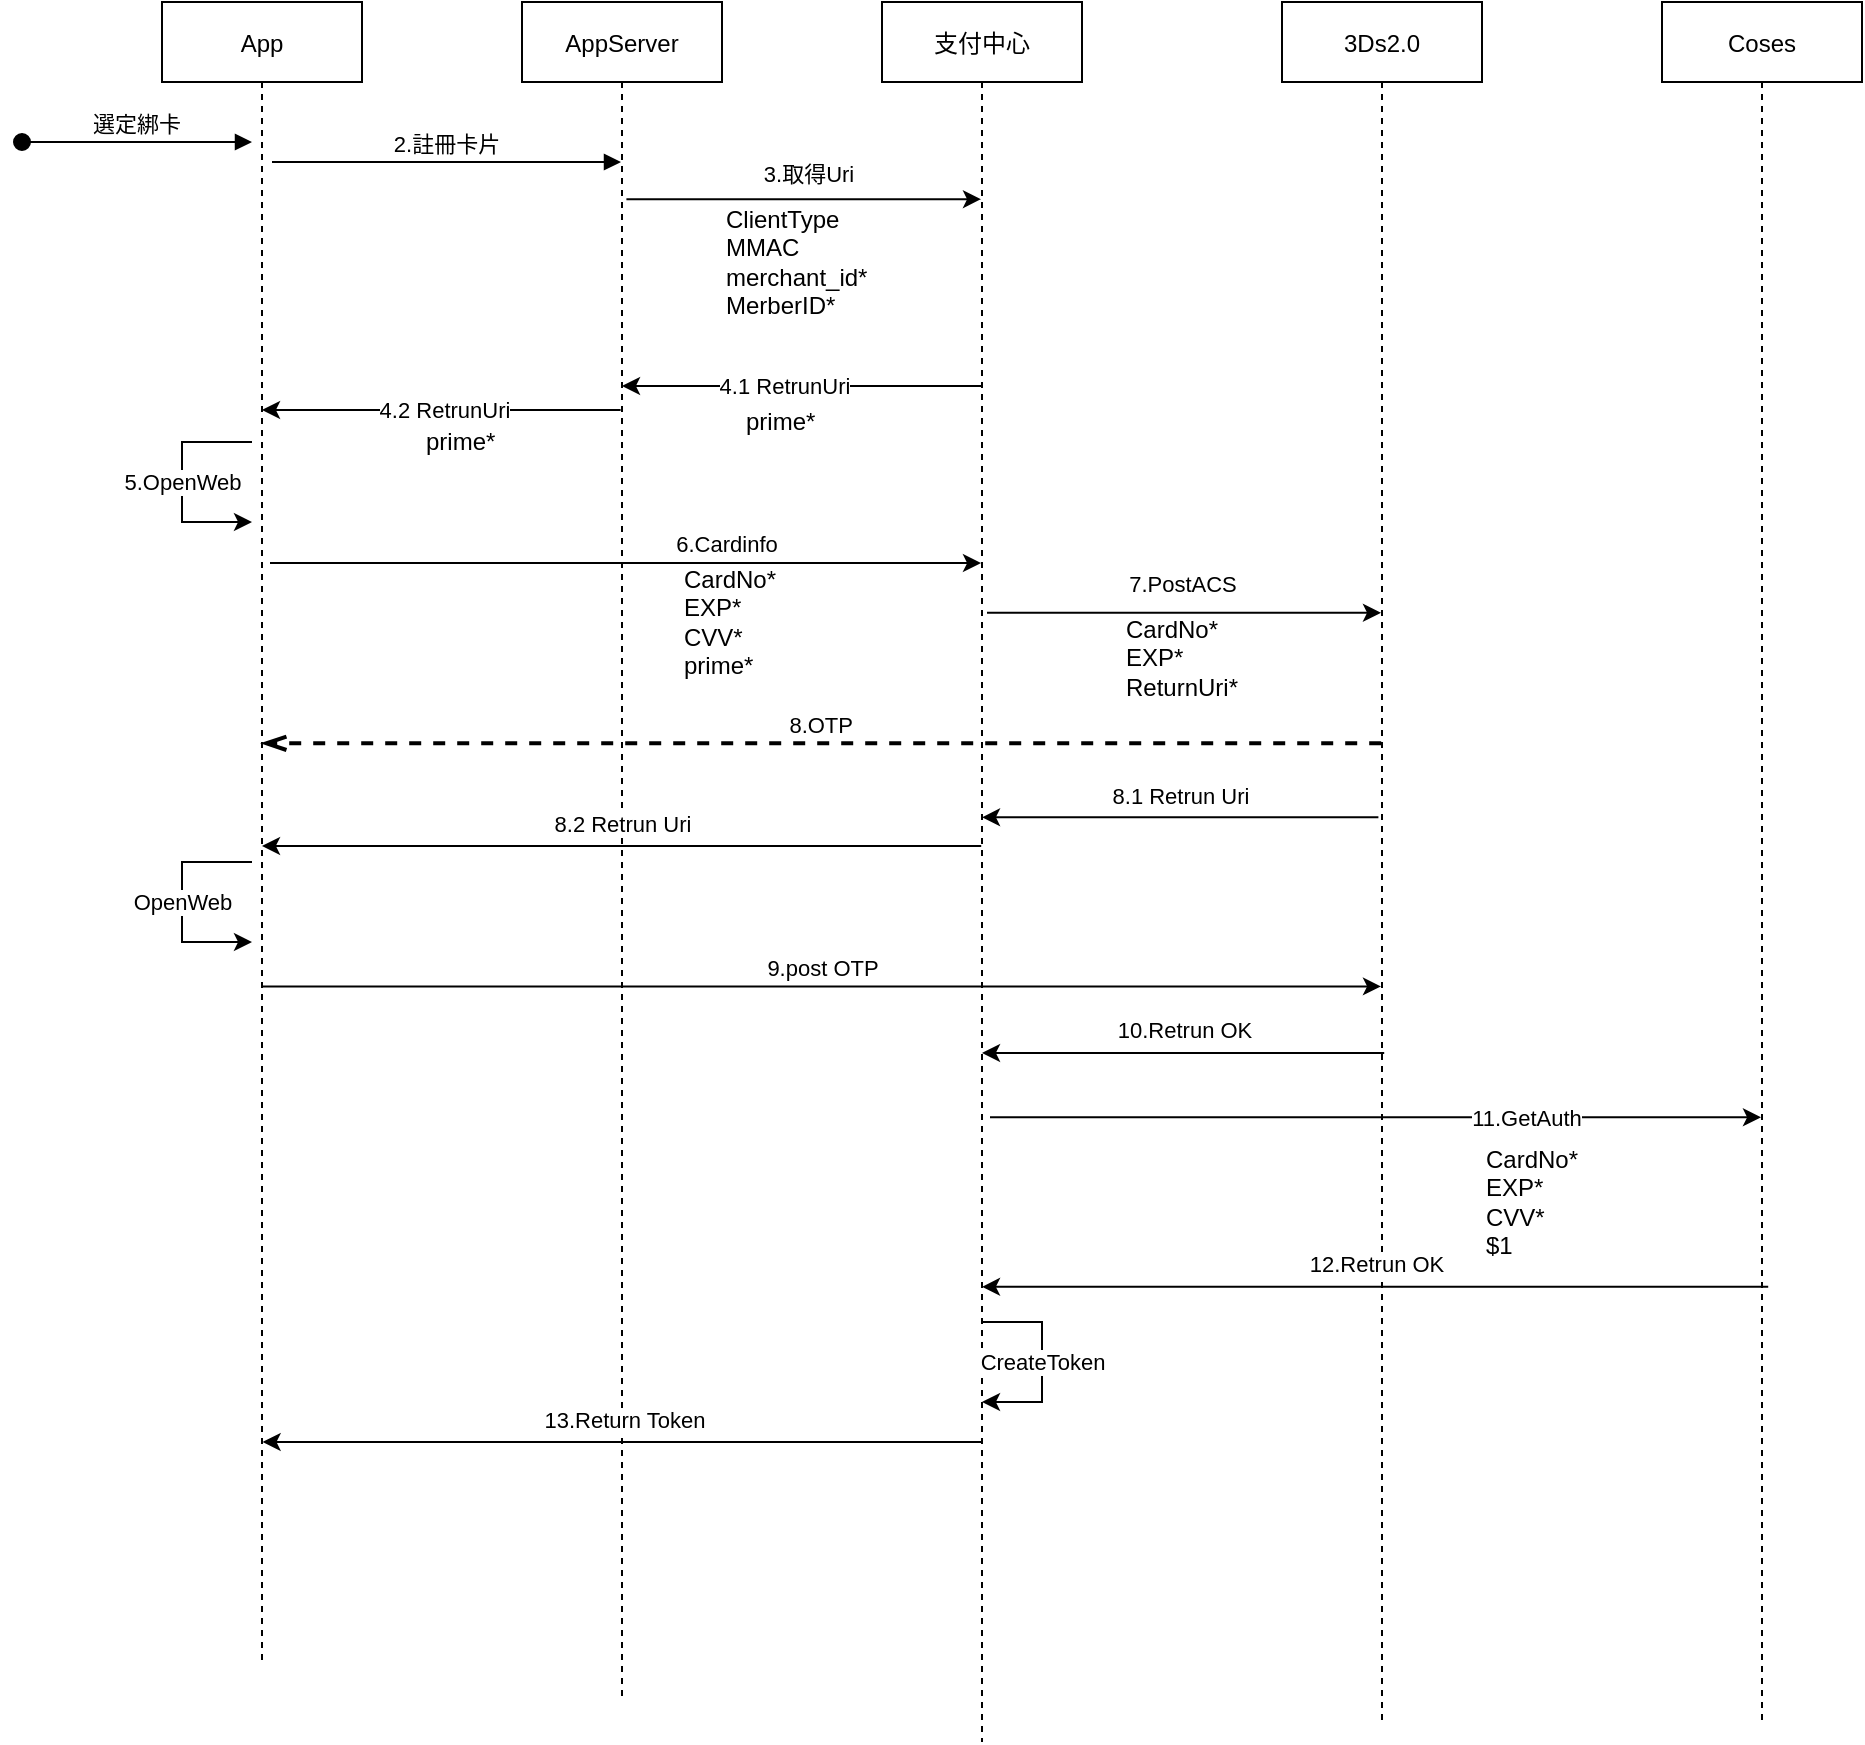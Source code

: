 <mxfile version="15.2.7" type="github">
  <diagram id="kgpKYQtTHZ0yAKxKKP6v" name="Page-1">
    <mxGraphModel dx="898" dy="533" grid="1" gridSize="10" guides="1" tooltips="1" connect="1" arrows="1" fold="1" page="1" pageScale="1" pageWidth="850" pageHeight="1100" math="0" shadow="0">
      <root>
        <mxCell id="0" />
        <mxCell id="1" parent="0" />
        <mxCell id="3nuBFxr9cyL0pnOWT2aG-1" value="App" style="shape=umlLifeline;perimeter=lifelinePerimeter;container=1;collapsible=0;recursiveResize=0;rounded=0;shadow=0;strokeWidth=1;" parent="1" vertex="1">
          <mxGeometry x="120" y="80" width="100" height="830" as="geometry" />
        </mxCell>
        <mxCell id="3nuBFxr9cyL0pnOWT2aG-3" value="選定綁卡" style="verticalAlign=bottom;startArrow=oval;endArrow=block;startSize=8;shadow=0;strokeWidth=1;" parent="3nuBFxr9cyL0pnOWT2aG-1" edge="1">
          <mxGeometry relative="1" as="geometry">
            <mxPoint x="-70" y="70" as="sourcePoint" />
            <mxPoint x="45" y="70" as="targetPoint" />
          </mxGeometry>
        </mxCell>
        <mxCell id="Y2x539OA1s0hVQchXd1s-7" value="5.OpenWeb" style="edgeStyle=elbowEdgeStyle;rounded=0;orthogonalLoop=1;jettySize=auto;html=1;" edge="1" parent="3nuBFxr9cyL0pnOWT2aG-1">
          <mxGeometry relative="1" as="geometry">
            <mxPoint x="45" y="260" as="targetPoint" />
            <mxPoint x="45" y="220" as="sourcePoint" />
            <Array as="points">
              <mxPoint x="10" y="220" />
              <mxPoint x="-20" y="170" />
            </Array>
          </mxGeometry>
        </mxCell>
        <mxCell id="Y2x539OA1s0hVQchXd1s-16" value="OpenWeb" style="edgeStyle=elbowEdgeStyle;rounded=0;orthogonalLoop=1;jettySize=auto;html=1;" edge="1" parent="3nuBFxr9cyL0pnOWT2aG-1">
          <mxGeometry relative="1" as="geometry">
            <mxPoint x="45" y="470" as="targetPoint" />
            <mxPoint x="45" y="430" as="sourcePoint" />
            <Array as="points">
              <mxPoint x="10" y="430" />
              <mxPoint x="-20" y="380" />
            </Array>
          </mxGeometry>
        </mxCell>
        <mxCell id="3nuBFxr9cyL0pnOWT2aG-5" value="AppServer" style="shape=umlLifeline;perimeter=lifelinePerimeter;container=1;collapsible=0;recursiveResize=0;rounded=0;shadow=0;strokeWidth=1;" parent="1" vertex="1">
          <mxGeometry x="300" y="80" width="100" height="850" as="geometry" />
        </mxCell>
        <mxCell id="3nuBFxr9cyL0pnOWT2aG-7" value="8.OTP" style="verticalAlign=bottom;endArrow=openThin;dashed=1;endSize=8;shadow=0;strokeWidth=2;exitX=0.496;exitY=0.431;exitDx=0;exitDy=0;exitPerimeter=0;endFill=0;" parent="1" target="3nuBFxr9cyL0pnOWT2aG-1" edge="1" source="lk1ND6efCQZE3QLZBZsw-10">
          <mxGeometry relative="1" as="geometry">
            <mxPoint x="175" y="425.6" as="targetPoint" />
            <mxPoint x="734" y="530" as="sourcePoint" />
          </mxGeometry>
        </mxCell>
        <mxCell id="3nuBFxr9cyL0pnOWT2aG-8" value="2.註冊卡片" style="verticalAlign=bottom;endArrow=block;shadow=0;strokeWidth=1;" parent="1" target="3nuBFxr9cyL0pnOWT2aG-5" edge="1">
          <mxGeometry relative="1" as="geometry">
            <mxPoint x="175" y="160" as="sourcePoint" />
            <mxPoint x="351" y="162" as="targetPoint" />
            <Array as="points">
              <mxPoint x="250" y="160" />
            </Array>
          </mxGeometry>
        </mxCell>
        <mxCell id="lk1ND6efCQZE3QLZBZsw-1" value="支付中心" style="shape=umlLifeline;perimeter=lifelinePerimeter;container=1;collapsible=0;recursiveResize=0;rounded=0;shadow=0;strokeWidth=1;" parent="1" vertex="1">
          <mxGeometry x="480" y="80" width="100" height="870" as="geometry" />
        </mxCell>
        <mxCell id="Y2x539OA1s0hVQchXd1s-26" value="CreateToken" style="edgeStyle=elbowEdgeStyle;rounded=0;orthogonalLoop=1;jettySize=auto;html=1;" edge="1" parent="lk1ND6efCQZE3QLZBZsw-1">
          <mxGeometry relative="1" as="geometry">
            <mxPoint x="50" y="700" as="targetPoint" />
            <mxPoint x="50" y="660" as="sourcePoint" />
            <Array as="points">
              <mxPoint x="80" y="680" />
              <mxPoint x="-15" y="610" />
            </Array>
          </mxGeometry>
        </mxCell>
        <mxCell id="lk1ND6efCQZE3QLZBZsw-3" value="prime*" style="text;html=1;verticalAlign=middle;resizable=0;points=[];autosize=1;strokeColor=none;fillColor=none;" parent="1" vertex="1">
          <mxGeometry x="250" y="290" width="50" height="20" as="geometry" />
        </mxCell>
        <mxCell id="lk1ND6efCQZE3QLZBZsw-9" value="3.取得Uri" style="edgeStyle=none;rounded=0;orthogonalLoop=1;jettySize=auto;html=1;exitX=0.522;exitY=0.116;exitDx=0;exitDy=0;exitPerimeter=0;" parent="1" source="3nuBFxr9cyL0pnOWT2aG-5" target="lk1ND6efCQZE3QLZBZsw-1" edge="1">
          <mxGeometry x="0.011" y="13" relative="1" as="geometry">
            <mxPoint x="355" y="205" as="sourcePoint" />
            <mxPoint x="1" as="offset" />
          </mxGeometry>
        </mxCell>
        <mxCell id="lk1ND6efCQZE3QLZBZsw-10" value="3Ds2.0" style="shape=umlLifeline;perimeter=lifelinePerimeter;container=1;collapsible=0;recursiveResize=0;rounded=0;shadow=0;strokeWidth=1;" parent="1" vertex="1">
          <mxGeometry x="680" y="80" width="100" height="860" as="geometry" />
        </mxCell>
        <mxCell id="lk1ND6efCQZE3QLZBZsw-12" value="ClientType&lt;br&gt;MMAC&lt;br&gt;merchant_id*&lt;br&gt;MerberID*" style="text;html=1;verticalAlign=middle;resizable=0;points=[];autosize=1;strokeColor=none;fillColor=none;" parent="1" vertex="1">
          <mxGeometry x="400" y="180" width="90" height="60" as="geometry" />
        </mxCell>
        <mxCell id="lk1ND6efCQZE3QLZBZsw-13" value="4.1 RetrunUri" style="edgeStyle=none;rounded=0;orthogonalLoop=1;jettySize=auto;html=1;" parent="1" source="lk1ND6efCQZE3QLZBZsw-1" target="3nuBFxr9cyL0pnOWT2aG-5" edge="1">
          <mxGeometry x="0.103" relative="1" as="geometry">
            <mxPoint x="358.5" y="192.96" as="sourcePoint" />
            <mxPoint x="180" y="288" as="targetPoint" />
            <mxPoint as="offset" />
            <Array as="points">
              <mxPoint x="350" y="272" />
            </Array>
          </mxGeometry>
        </mxCell>
        <mxCell id="Y2x539OA1s0hVQchXd1s-4" value="6.Cardinfo" style="edgeStyle=none;rounded=0;orthogonalLoop=1;jettySize=auto;html=1;exitX=0.54;exitY=0.338;exitDx=0;exitDy=0;exitPerimeter=0;" edge="1" parent="1" source="3nuBFxr9cyL0pnOWT2aG-1" target="lk1ND6efCQZE3QLZBZsw-1">
          <mxGeometry x="0.281" y="10" relative="1" as="geometry">
            <mxPoint x="172" y="380.0" as="sourcePoint" />
            <mxPoint as="offset" />
            <mxPoint x="528" y="380.36" as="targetPoint" />
          </mxGeometry>
        </mxCell>
        <mxCell id="Y2x539OA1s0hVQchXd1s-10" value="CardNo*&lt;br&gt;EXP*&lt;br&gt;CVV*&lt;br&gt;prime*" style="text;html=1;verticalAlign=middle;resizable=0;points=[];autosize=1;strokeColor=none;fillColor=none;" vertex="1" parent="1">
          <mxGeometry x="379" y="360" width="60" height="60" as="geometry" />
        </mxCell>
        <mxCell id="Y2x539OA1s0hVQchXd1s-11" value="7.PostACS" style="endArrow=classic;html=1;exitX=0.525;exitY=0.351;exitDx=0;exitDy=0;exitPerimeter=0;" edge="1" parent="1" source="lk1ND6efCQZE3QLZBZsw-1" target="lk1ND6efCQZE3QLZBZsw-10">
          <mxGeometry x="-0.013" y="14" width="50" height="50" relative="1" as="geometry">
            <mxPoint x="533" y="474" as="sourcePoint" />
            <mxPoint x="480" y="280" as="targetPoint" />
            <mxPoint as="offset" />
          </mxGeometry>
        </mxCell>
        <mxCell id="Y2x539OA1s0hVQchXd1s-12" value="8.1 Retrun Uri" style="endArrow=classic;html=1;exitX=0.482;exitY=0.474;exitDx=0;exitDy=0;exitPerimeter=0;" edge="1" parent="1" source="lk1ND6efCQZE3QLZBZsw-10" target="lk1ND6efCQZE3QLZBZsw-1">
          <mxGeometry x="-0.003" y="-11" width="50" height="50" relative="1" as="geometry">
            <mxPoint x="730" y="470" as="sourcePoint" />
            <mxPoint x="480" y="330" as="targetPoint" />
            <mxPoint as="offset" />
          </mxGeometry>
        </mxCell>
        <mxCell id="Y2x539OA1s0hVQchXd1s-13" value="4.2 RetrunUri" style="endArrow=classic;html=1;exitX=0.493;exitY=0.24;exitDx=0;exitDy=0;exitPerimeter=0;" edge="1" parent="1" source="3nuBFxr9cyL0pnOWT2aG-5" target="3nuBFxr9cyL0pnOWT2aG-1">
          <mxGeometry x="-0.019" width="50" height="50" relative="1" as="geometry">
            <mxPoint x="430" y="380" as="sourcePoint" />
            <mxPoint x="480" y="330" as="targetPoint" />
            <mxPoint as="offset" />
          </mxGeometry>
        </mxCell>
        <mxCell id="Y2x539OA1s0hVQchXd1s-15" value="prime*" style="text;html=1;verticalAlign=middle;resizable=0;points=[];autosize=1;strokeColor=none;fillColor=none;" vertex="1" parent="1">
          <mxGeometry x="410" y="280" width="50" height="20" as="geometry" />
        </mxCell>
        <mxCell id="Y2x539OA1s0hVQchXd1s-18" value="CardNo*&lt;br&gt;EXP*&lt;br&gt;ReturnUri*" style="text;html=1;verticalAlign=middle;resizable=0;points=[];autosize=1;strokeColor=none;fillColor=none;" vertex="1" parent="1">
          <mxGeometry x="600" y="383" width="70" height="50" as="geometry" />
        </mxCell>
        <mxCell id="Y2x539OA1s0hVQchXd1s-19" value="9.post OTP" style="edgeStyle=none;rounded=0;orthogonalLoop=1;jettySize=auto;html=1;exitX=0.504;exitY=0.593;exitDx=0;exitDy=0;exitPerimeter=0;" edge="1" parent="1" source="3nuBFxr9cyL0pnOWT2aG-1" target="lk1ND6efCQZE3QLZBZsw-10">
          <mxGeometry x="-0.001" y="9" relative="1" as="geometry">
            <mxPoint x="170.0" y="600" as="sourcePoint" />
            <mxPoint as="offset" />
            <mxPoint x="526.2" y="600" as="targetPoint" />
          </mxGeometry>
        </mxCell>
        <mxCell id="Y2x539OA1s0hVQchXd1s-20" value="8.2 Retrun Uri" style="endArrow=classic;html=1;exitX=0.496;exitY=0.485;exitDx=0;exitDy=0;exitPerimeter=0;" edge="1" parent="1" source="lk1ND6efCQZE3QLZBZsw-1" target="3nuBFxr9cyL0pnOWT2aG-1">
          <mxGeometry x="-0.003" y="-11" width="50" height="50" relative="1" as="geometry">
            <mxPoint x="741.8" y="531.65" as="sourcePoint" />
            <mxPoint x="539.5" y="531.65" as="targetPoint" />
            <mxPoint as="offset" />
          </mxGeometry>
        </mxCell>
        <mxCell id="Y2x539OA1s0hVQchXd1s-21" value="10.Retrun OK" style="endArrow=classic;html=1;exitX=0.511;exitY=0.611;exitDx=0;exitDy=0;exitPerimeter=0;" edge="1" parent="1" source="lk1ND6efCQZE3QLZBZsw-10" target="lk1ND6efCQZE3QLZBZsw-1">
          <mxGeometry x="-0.003" y="-11" width="50" height="50" relative="1" as="geometry">
            <mxPoint x="728" y="640" as="sourcePoint" />
            <mxPoint x="530" y="630.0" as="targetPoint" />
            <mxPoint as="offset" />
          </mxGeometry>
        </mxCell>
        <mxCell id="Y2x539OA1s0hVQchXd1s-22" value="11.GetAuth" style="rounded=0;orthogonalLoop=1;jettySize=auto;html=1;exitX=0.54;exitY=0.641;exitDx=0;exitDy=0;exitPerimeter=0;" edge="1" parent="1" source="lk1ND6efCQZE3QLZBZsw-1" target="Y2x539OA1s0hVQchXd1s-23">
          <mxGeometry x="0.389" relative="1" as="geometry">
            <mxPoint x="490" y="690" as="targetPoint" />
            <mxPoint x="490" y="650" as="sourcePoint" />
            <mxPoint as="offset" />
          </mxGeometry>
        </mxCell>
        <mxCell id="Y2x539OA1s0hVQchXd1s-23" value="Coses" style="shape=umlLifeline;perimeter=lifelinePerimeter;container=1;collapsible=0;recursiveResize=0;rounded=0;shadow=0;strokeWidth=1;" vertex="1" parent="1">
          <mxGeometry x="870" y="80" width="100" height="860" as="geometry" />
        </mxCell>
        <mxCell id="Y2x539OA1s0hVQchXd1s-24" value="CardNo*&lt;br&gt;EXP*&lt;br&gt;CVV*&lt;br&gt;$1" style="text;html=1;verticalAlign=middle;resizable=0;points=[];autosize=1;strokeColor=none;fillColor=none;" vertex="1" parent="1">
          <mxGeometry x="780" y="650" width="60" height="60" as="geometry" />
        </mxCell>
        <mxCell id="Y2x539OA1s0hVQchXd1s-25" value="12.Retrun OK" style="endArrow=classic;html=1;exitX=0.531;exitY=0.747;exitDx=0;exitDy=0;exitPerimeter=0;" edge="1" parent="1" source="Y2x539OA1s0hVQchXd1s-23" target="lk1ND6efCQZE3QLZBZsw-1">
          <mxGeometry x="-0.003" y="-11" width="50" height="50" relative="1" as="geometry">
            <mxPoint x="738.2" y="641.15" as="sourcePoint" />
            <mxPoint x="539.5" y="641.15" as="targetPoint" />
            <mxPoint as="offset" />
          </mxGeometry>
        </mxCell>
        <mxCell id="Y2x539OA1s0hVQchXd1s-27" value="13.Return Token" style="endArrow=classic;html=1;exitX=0.489;exitY=0.617;exitDx=0;exitDy=0;exitPerimeter=0;" edge="1" parent="1">
          <mxGeometry x="-0.003" y="-11" width="50" height="50" relative="1" as="geometry">
            <mxPoint x="529.7" y="800" as="sourcePoint" />
            <mxPoint x="170.3" y="800" as="targetPoint" />
            <mxPoint as="offset" />
          </mxGeometry>
        </mxCell>
      </root>
    </mxGraphModel>
  </diagram>
</mxfile>
